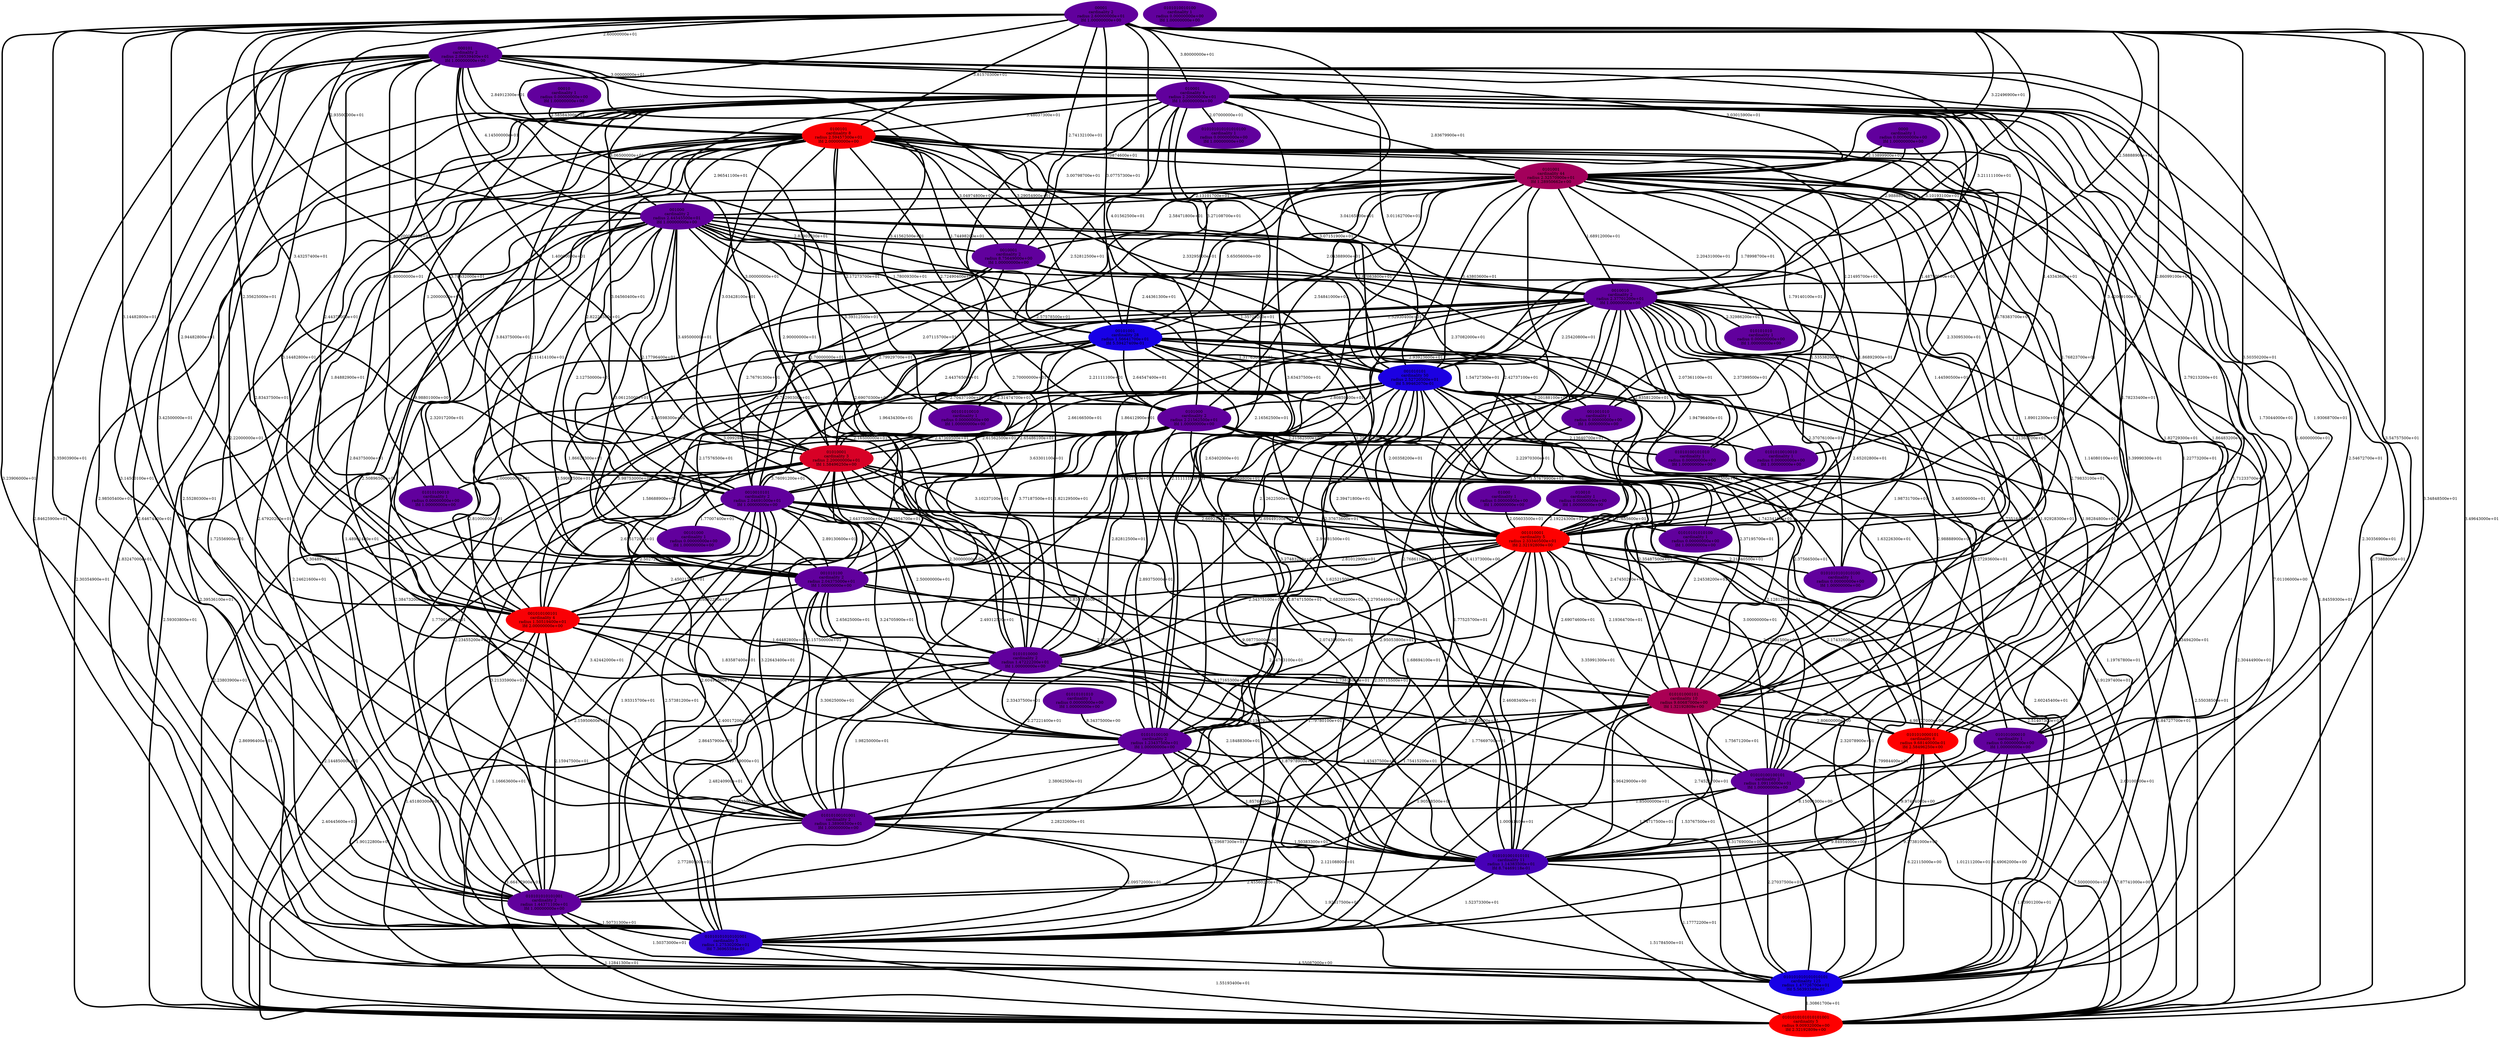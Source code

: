 graph component_cardinality_optimal_12 {
    edge[style=solid, penwidth="5", labeldistance="10"]
    01010001 [label="01010001\ncardinality 3\nradius 2.20000000e+01\nlfd 1.58496250e+00", color="#D80026", style="filled"]
    01010101010100 [label="01010101010100\ncardinality 1\nradius 0.00000000e+00\nlfd 1.00000000e+00", color="#61009D", style="filled"]
    001010001 [label="001010001\ncardinality 5\nradius 2.33340500e+01\nlfd 2.32192809e+00", color="#FE0000", style="filled"]
    01010101010101001 [label="01010101010101001\ncardinality 5\nradius 1.27530200e+01\nlfd 7.36965594e-01", color="#2E00D0", style="filled"]
    01010100100101 [label="01010100100101\ncardinality 2\nradius 1.09116000e+01\nlfd 1.00000000e+00", color="#61009D", style="filled"]
    001000 [label="001000\ncardinality 2\nradius 2.44545500e+01\nlfd 1.00000000e+00", color="#61009D", style="filled"]
    00101000 [label="00101000\ncardinality 1\nradius 0.00000000e+00\nlfd 1.00000000e+00", color="#61009D", style="filled"]
    010101010101010100 [label="010101010101010100\ncardinality 1\nradius 0.00000000e+00\nlfd 1.00000000e+00", color="#61009D", style="filled"]
    01010100010 [label="01010100010\ncardinality 1\nradius 0.00000000e+00\nlfd 1.00000000e+00", color="#61009D", style="filled"]
    0101010000101 [label="0101010000101\ncardinality 6\nradius 9.68140000e-01\nlfd 2.58496250e+00", color="#FE0000", style="filled"]
    01010100101001 [label="01010100101001\ncardinality 2\nradius 1.38908300e+01\nlfd 1.00000000e+00", color="#61009D", style="filled"]
    00010 [label="00010\ncardinality 1\nradius 0.00000000e+00\nlfd 1.00000000e+00", color="#61009D", style="filled"]
    0101010010010 [label="0101010010010\ncardinality 1\nradius 0.00000000e+00\nlfd 1.00000000e+00", color="#61009D", style="filled"]
    0101010000 [label="0101010000\ncardinality 2\nradius 1.47222200e+01\nlfd 1.00000000e+00", color="#61009D", style="filled"]
    0100101 [label="0100101\ncardinality 8\nradius 2.59457300e+01\nlfd 2.00000000e+00", color="#F90005", style="filled"]
    001010101 [label="001010101\ncardinality 50\nradius 2.52720500e+01\nlfd 5.99462070e-01", color="#1C00E2", style="filled"]
    001001010 [label="001001010\ncardinality 1\nradius 0.00000000e+00\nlfd 1.00000000e+00", color="#61009D", style="filled"]
    0101010101010100 [label="0101010101010100\ncardinality 1\nradius 0.00000000e+00\nlfd 1.00000000e+00", color="#61009D", style="filled"]
    0010001 [label="0010001\ncardinality 2\nradius 8.75649000e+00\nlfd 1.00000000e+00", color="#61009D", style="filled"]
    010001 [label="010001\ncardinality 4\nradius 2.20000000e+01\nlfd 1.00000000e+00", color="#61009D", style="filled"]
    01000 [label="01000\ncardinality 1\nradius 0.00000000e+00\nlfd 1.00000000e+00", color="#61009D", style="filled"]
    010101010 [label="010101010\ncardinality 1\nradius 0.00000000e+00\nlfd 1.00000000e+00", color="#61009D", style="filled"]
    001010100101 [label="001010100101\ncardinality 4\nradius 1.50519400e+01\nlfd 2.00000000e+00", color="#F90005", style="filled"]
    010101010101001 [label="010101010101001\ncardinality 2\nradius 1.44371100e+01\nlfd 1.00000000e+00", color="#61009D", style="filled"]
    0101001 [label="0101001\ncardinality 44\nradius 2.32570900e+01\nlfd 1.28950662e+00", color="#A3005B", style="filled"]
    0010010101 [label="0010010101\ncardinality 2\nradius 2.04691000e+01\nlfd 1.00000000e+00", color="#61009D", style="filled"]
    00101001 [label="00101001\ncardinality 28\nradius 1.56641700e+01\nlfd 5.59427409e-01", color="#1800E6", style="filled"]
    01010100100 [label="01010100100\ncardinality 2\nradius 1.23437500e+01\nlfd 1.00000000e+00", color="#61009D", style="filled"]
    000101 [label="000101\ncardinality 2\nradius 2.09539400e+01\nlfd 1.00000000e+00", color="#61009D", style="filled"]
    010101000010 [label="010101000010\ncardinality 1\nradius 0.00000000e+00\nlfd 1.00000000e+00", color="#61009D", style="filled"]
    010101000101 [label="010101000101\ncardinality 10\nradius 9.60687000e+00\nlfd 1.32192809e+00", color="#AA0054", style="filled"]
    00001 [label="00001\ncardinality 2\nradius 2.60000000e+01\nlfd 1.00000000e+00", color="#61009D", style="filled"]
    0000 [label="0000\ncardinality 1\nradius 0.00000000e+00\nlfd 1.00000000e+00", color="#61009D", style="filled"]
    0101010010100 [label="0101010010100\ncardinality 1\nradius 0.00000000e+00\nlfd 1.00000000e+00", color="#61009D", style="filled"]
    010010 [label="010010\ncardinality 1\nradius 0.00000000e+00\nlfd 1.00000000e+00", color="#61009D", style="filled"]
    010101001010101 [label="010101001010101\ncardinality 11\nradius 1.14383500e+01\nlfd 8.74469118e-01", color="#4700B7", style="filled"]
    01010100101010 [label="01010100101010\ncardinality 1\nradius 0.00000000e+00\nlfd 1.00000000e+00", color="#61009D", style="filled"]
    001010100 [label="001010100\ncardinality 2\nradius 2.04375000e+01\nlfd 1.00000000e+00", color="#61009D", style="filled"]
    0101010101010101001 [label="0101010101010101001\ncardinality 5\nradius 9.00932000e+00\nlfd 2.32192809e+00", color="#FE0000", style="filled"]
    0101000 [label="0101000\ncardinality 2\nradius 2.21562500e+01\nlfd 1.00000000e+00", color="#61009D", style="filled"]
    010101010101010101 [label="010101010101010101\ncardinality 125\nradius 1.47726700e+01\nlfd 5.56393349e-01", color="#1800E6", style="filled"]
    0010010 [label="0010010\ncardinality 2\nradius 2.37701200e+01\nlfd 1.00000000e+00", color="#61009D", style="filled"]
    01010101010 [label="01010101010\ncardinality 1\nradius 0.00000000e+00\nlfd 1.00000000e+00", color="#61009D", style="filled"]
    00101010010 [label="00101010010\ncardinality 1\nradius 0.00000000e+00\nlfd 1.00000000e+00", color="#61009D", style="filled"]
    0101001 -- 010101001010101 [label="1.73516400e+01"]
    001000 -- 01010100100 [label="3.59062500e+01"]
    0010010 -- 00101001 [label="1.52930400e+01"]
    010101001010101 -- 010101010101001 [label="2.45560200e+01"]
    0100101 -- 001010101 [label="2.33295800e+01"]
    001010100101 -- 010101010101010101 [label="1.45180300e+01"]
    0101001 -- 0101010000101 [label="1.14080100e+01"]
    00001 -- 01010001 [label="3.20000000e+01"]
    0101001 -- 001010100101 [label="9.98801000e+00"]
    0101001 -- 010101000101 [label="1.21360700e+01"]
    0000 -- 001010101 [label="1.78998700e+01"]
    0101000 -- 001010100101 [label="2.43954700e+01"]
    0100101 -- 0010010101 [label="2.82226500e+01"]
    001010001 -- 0101010000101 [label="2.17881500e+01"]
    00001 -- 010101000101 [label="3.50350200e+01"]
    0101001 -- 001001010 [label="1.79140100e+01"]
    0101000 -- 010101010101010101 [label="2.60245400e+01"]
    00001 -- 01010100101001 [label="3.42500000e+01"]
    001000 -- 010101000101 [label="2.65202800e+01"]
    00101001 -- 0101010000101 [label="1.63226300e+01"]
    010101000101 -- 010101010101001 [label="1.90598500e+01"]
    0010010101 -- 001010001 [label="2.66923300e+01"]
    001010101 -- 0101010000101 [label="2.37566500e+01"]
    00101001 -- 001010001 [label="1.29726400e+01"]
    0010010101 -- 01010101010101001 [label="2.15950600e+01"]
    00101001 -- 001010101 [label="1.31763600e+01"]
    0101001 -- 01010101010100 [label="1.86892900e+01"]
    0010010 -- 0101010101010101001 [label="2.30444900e+01"]
    0100101 -- 0101010101010101001 [label="2.30354900e+01"]
    01010001 -- 0101010000 [label="2.30000000e+01"]
    0101001 -- 010101010101010101 [label="7.01106000e+00"]
    01010001 -- 0101010101010101001 [label="2.86996400e+01"]
    000101 -- 01010100100 [label="2.83437500e+01"]
    010001 -- 0101000 [label="2.52812500e+01"]
    0101001 -- 0101010000 [label="1.86412900e+01"]
    01010100100 -- 010101010101001 [label="2.28232600e+01"]
    010101000101 -- 010101010101010101 [label="6.31769000e+00"]
    000101 -- 0101010000 [label="2.70000000e+01"]
    01010101010101001 -- 010101010101010101 [label="4.55087000e+00"]
    001000 -- 0010010 [label="2.04388900e+01"]
    00001 -- 0101001 [label="3.22496900e+01"]
    0010001 -- 001010100 [label="2.80598300e+01"]
    010101000101 -- 0101010101010101001 [label="1.01211200e+01"]
    00001 -- 0010010 [label="2.58888900e+01"]
    001010101 -- 0101010000 [label="2.69449100e+01"]
    001010100101 -- 0101010101010101001 [label="2.40445600e+01"]
    001010100101 -- 01010101010101001 [label="1.16663600e+01"]
    0010010 -- 010101000101 [label="1.98731700e+01"]
    001010101 -- 00101010010 [label="2.31474700e+01"]
    001000 -- 0010001 [label="2.83903700e+01"]
    010001 -- 010101001010101 [label="1.71233700e+01"]
    010001 -- 01010100101001 [label="2.84375000e+01"]
    001010101 -- 01010001 [label="2.66166500e+01"]
    010001 -- 0010010101 [label="3.04560400e+01"]
    00101001 -- 001010100101 [label="5.98753000e+00"]
    010101000010 -- 010101001010101 [label="9.97404000e+00"]
    0010010101 -- 00101000 [label="1.77007400e+01"]
    00101001 -- 01010100101001 [label="2.45021700e+01"]
    010001 -- 001010001 [label="3.78383700e+01"]
    0010010101 -- 01010100101001 [label="3.22643400e+01"]
    010001 -- 0101010010010 [label="1.43343600e+01"]
    00001 -- 0010010101 [label="3.43257400e+01"]
    001010100101 -- 010101010101001 [label="2.15947500e+01"]
    00101001 -- 010101010101001 [label="1.77001600e+01"]
    01010101010 -- 01010100100 [label="8.34375000e+00"]
    0010010 -- 0101000 [label="2.93923600e+01"]
    001010100 -- 01010101010101001 [label="2.49759000e+01"]
    0101000 -- 01010101010101001 [label="2.60491500e+01"]
    010101000101 -- 01010100101001 [label="1.75415200e+01"]
    0101000 -- 001010100 [label="3.77187500e+01"]
    0101001 -- 0101010101010100 [label="1.44590500e+01"]
    00001 -- 01010100100 [label="3.63437500e+01"]
    001000 -- 0101010101010101001 [label="2.59303800e+01"]
    01010100100 -- 010101001010101 [label="1.85760400e+01"]
    0101001 -- 010101010 [label="2.20431000e+01"]
    0100101 -- 001001010 [label="2.21495700e+01"]
    0101010000 -- 010101010101001 [label="2.48240900e+01"]
    000101 -- 0010010101 [label="3.78632000e+01"]
    01000 -- 001010001 [label="2.05603500e+01"]
    00001 -- 001000 [label="2.93500000e+01"]
    0010010101 -- 010101000101 [label="2.68203200e+01"]
    00001 -- 001010001 [label="2.86099100e+01"]
    01010100100 -- 01010100101001 [label="2.38062500e+01"]
    010001 -- 0100101 [label="3.48037300e+01"]
    0100101 -- 01010001 [label="3.03428100e+01"]
    001010001 -- 001010100101 [label="1.62521500e+01"]
    001010001 -- 01010100100 [label="2.95053800e+01"]
    001000 -- 01010001 [label="3.49500000e+01"]
    01010001 -- 01010100100101 [label="3.00000000e+01"]
    010001 -- 0101001 [label="2.83679900e+01"]
    00010 -- 0100101 [label="2.58584300e+01"]
    0101001 -- 0101000 [label="2.54841000e+01"]
    001010100 -- 010101001010101 [label="3.13079100e+01"]
    001010001 -- 010101001010101 [label="2.46083400e+01"]
    0010010 -- 0101010101010100 [label="2.37076100e+01"]
    00001 -- 00101001 [label="3.07757300e+01"]
    0010001 -- 0010010101 [label="2.76791300e+01"]
    000101 -- 01010100101001 [label="2.22000000e+01"]
    001010100 -- 010101010101001 [label="2.86457900e+01"]
    0010010101 -- 010101001010101 [label="3.17165300e+01"]
    0101001 -- 01010100100101 [label="2.79833100e+01"]
    0101001 -- 01010100100 [label="2.63402000e+01"]
    0100101 -- 01010101010101001 [label="1.72556900e+01"]
    001010101 -- 010101010101010101 [label="1.91297400e+01"]
    001010101 -- 0101000 [label="2.80859400e+01"]
    00001 -- 0101010000 [label="2.90000000e+01"]
    001000 -- 01010101010101001 [label="2.24621600e+01"]
    001000 -- 01010100100101 [label="3.46500000e+01"]
    010001 -- 0101010101010101001 [label="1.73888000e+01"]
    0010010 -- 010101010101010101 [label="1.83494200e+01"]
    0101001 -- 001010001 [label="1.53538200e+01"]
    010101001010101 -- 01010101010101001 [label="1.52373300e+01"]
    01010001 -- 010101000101 [label="2.47450200e+01"]
    010001 -- 01010101010101001 [label="2.64674400e+01"]
    0010010 -- 010101010 [label="2.32986200e+01"]
    001010101 -- 001001010 [label="2.20188100e+01"]
    0101000 -- 010101001010101 [label="2.07438600e+01"]
    010001 -- 01010100101010 [label="1.48750000e+01"]
    00001 -- 001010100 [label="2.35625000e+01"]
    010001 -- 010101010101001 [label="2.55280300e+01"]
    0101010000 -- 010101000101 [label="1.73815000e+01"]
    001000 -- 001010100101 [label="2.32017200e+01"]
    01010101010101001 -- 0101010101010101001 [label="1.55193400e+01"]
    0101000 -- 010101010101001 [label="3.42442000e+01"]
    0010010 -- 001010001 [label="1.94796400e+01"]
    00001 -- 0101010101010101001 [label="3.49643000e+01"]
    00001 -- 010101001010101 [label="3.54757500e+01"]
    010101000101 -- 0101010000101 [label="2.80600000e+00"]
    01010001 -- 001010100 [label="2.64375000e+01"]
    001000 -- 001010100 [label="3.06125000e+01"]
    01010001 -- 010101010101010101 [label="2.51407300e+01"]
    0010010 -- 0101010000 [label="2.11111100e+01"]
    001010100101 -- 010101001010101 [label="2.18488300e+01"]
    000101 -- 001010100 [label="2.44375000e+01"]
    000101 -- 010101010101001 [label="3.14500100e+01"]
    010101000010 -- 0101010101010101001 [label="7.87741000e+00"]
    010001 -- 00101001 [label="3.27108700e+01"]
    010001 -- 010101010101010100 [label="2.07000000e+01"]
    0101001 -- 01010001 [label="2.57578500e+01"]
    0100101 -- 0101010000 [label="2.69070300e+01"]
    00101001 -- 010101000101 [label="1.74234100e+01"]
    0010001 -- 01010001 [label="2.79929700e+01"]
    001010101 -- 01010101010101001 [label="1.68694100e+01"]
    0101001 -- 0010010101 [label="2.07115700e+01"]
    010101010101001 -- 01010101010101001 [label="1.50731300e+01"]
    010001 -- 001000 [label="3.06500000e+01"]
    001000 -- 0010010101 [label="2.17796400e+01"]
    00101001 -- 0010010101 [label="1.96434300e+01"]
    010001 -- 01010001 [label="3.00000000e+01"]
    0100101 -- 001010100 [label="2.11414100e+01"]
    01010001 -- 01010100100 [label="2.83437500e+01"]
    0101010000 -- 0101010101010101001 [label="1.90122800e+01"]
    00001 -- 010101010101001 [label="3.35903900e+01"]
    001010100 -- 010101000101 [label="2.93874000e+01"]
    00101001 -- 0101010000 [label="1.82129500e+01"]
    010101000101 -- 01010100100101 [label="1.75671200e+01"]
    010101000010 -- 01010101010101001 [label="9.37381000e+00"]
    0010001 -- 001010001 [label="2.83581200e+01"]
    001010100 -- 0101010000 [label="2.65625000e+01"]
    00101001 -- 001001010 [label="1.54727300e+01"]
    0100101 -- 0010001 [label="3.04974800e+01"]
    0101001 -- 001010101 [label="1.43803600e+01"]
    0010010101 -- 01010100100 [label="3.24705900e+01"]
    01010100101001 -- 010101010101010101 [label="1.92517500e+01"]
    0100101 -- 010101010101001 [label="2.47920200e+01"]
    0010010101 -- 001010100101 [label="2.50272800e+01"]
    000101 -- 0101001 [label="3.03015900e+01"]
    01010100100 -- 0101010101010101001 [label="1.66477900e+01"]
    001010001 -- 0101010101010101001 [label="2.60100500e+01"]
    0100101 -- 01010100100101 [label="3.39990300e+01"]
    001000 -- 001010101 [label="2.44361300e+01"]
    0101000 -- 01010100100 [label="2.89375000e+01"]
    001010001 -- 01010101010101001 [label="1.77669700e+01"]
    0101010000 -- 01010100100101 [label="2.30000000e+01"]
    0101000 -- 001010001 [label="2.83609800e+01"]
    0101001 -- 0010010 [label="1.68912000e+01"]
    0101010000 -- 01010100100 [label="2.33437500e+01"]
    0101010000 -- 010101001010101 [label="1.87978900e+01"]
    0010010101 -- 0101010101010101001 [label="2.14485000e+01"]
    0100101 -- 0101010000101 [label="1.82729300e+01"]
    0010010 -- 010101010101001 [label="2.38473200e+01"]
    0010010 -- 01010001 [label="2.21111100e+01"]
    010101000101 -- 01010100100 [label="1.79780100e+01"]
    010101000101 -- 010101000010 [label="4.98777000e+00"]
    010001 -- 01010100100 [label="2.16562500e+01"]
    001010101 -- 001010001 [label="2.00358200e+01"]
    0100101 -- 00101001 [label="1.74498200e+01"]
    0101010000101 -- 0101010101010101001 [label="7.50000000e+00"]
    001000 -- 010101010101001 [label="2.30489700e+01"]
    01010001 -- 001010001 [label="3.10237100e+01"]
    01010001 -- 010101001010101 [label="2.34763100e+01"]
    0101010000101 -- 010101001010101 [label="8.15091000e+00"]
    0010010 -- 01010100100 [label="2.37673600e+01"]
    000101 -- 001010100101 [label="2.94482800e+01"]
    010101000101 -- 01010101010101001 [label="1.00041400e+01"]
    000101 -- 01010100010 [label="1.80000000e+01"]
    001010101 -- 001010100101 [label="1.58688900e+01"]
    0000 -- 0101001 [label="2.13899900e+01"]
    001010101 -- 010101000010 [label="2.27293600e+01"]
    001001010 -- 001010001 [label="1.57679900e+01"]
    0101000 -- 0101010101010101001 [label="2.84727700e+01"]
    0101000 -- 01010100101001 [label="2.49312500e+01"]
    0101001 -- 0101010101010101001 [label="1.84559300e+01"]
    001010001 -- 0101010000 [label="2.34375100e+01"]
    00101001 -- 0101000 [label="2.64547400e+01"]
    010001 -- 001010100 [label="3.84375000e+01"]
    0101010000 -- 010101010101010101 [label="1.74717500e+01"]
    010101010101001 -- 0101010101010101001 [label="1.12841300e+01"]
    000101 -- 001000 [label="4.14500000e+01"]
    0101000 -- 0010010101 [label="3.63301100e+01"]
    010101000101 -- 010101001010101 [label="5.96429000e+00"]
    001000 -- 010101001010101 [label="2.99881500e+01"]
    010001 -- 0010001 [label="3.00798700e+01"]
    001010100 -- 010101010101010101 [label="2.74521700e+01"]
    001000 -- 01010100101001 [label="2.81000000e+01"]
    001010001 -- 01010100100101 [label="3.35991300e+01"]
    001010100 -- 01010100101001 [label="3.30625000e+01"]
    001010001 -- 0101010101010100 [label="2.21040500e+01"]
    0100101 -- 0101001 [label="1.70874600e+01"]
    00001 -- 001010101 [label="3.10193100e+01"]
    01010001 -- 0010010101 [label="3.76091200e+01"]
    00001 -- 01010101010101001 [label="3.23906000e+01"]
    0100101 -- 001000 [label="2.96541100e+01"]
    01010001 -- 001010100101 [label="2.65517200e+01"]
    0010010101 -- 0101010000 [label="2.50000000e+01"]
    0100101 -- 01010100101001 [label="2.50896500e+01"]
    000101 -- 001010101 [label="3.01162700e+01"]
    001010101 -- 0101010101010100 [label="1.97007300e+01"]
    010001 -- 010101000101 [label="1.78233400e+01"]
    0010010 -- 001010101 [label="2.25420800e+01"]
    010010 -- 001010001 [label="2.19224300e+01"]
    01010100100101 -- 010101001010101 [label="1.53767500e+01"]
    010001 -- 01010100010 [label="1.20000000e+01"]
    00001 -- 0100101 [label="3.81570300e+01"]
    0100101 -- 0010010 [label="3.04165800e+01"]
    000101 -- 010101000101 [label="2.79213200e+01"]
    010001 -- 0101010000 [label="2.70000000e+01"]
    010001 -- 010101000010 [label="1.93068700e+01"]
    0010010 -- 010101001010101 [label="2.24538200e+01"]
    010001 -- 001010101 [label="3.07151900e+01"]
    00101001 -- 010101010101010101 [label="1.19767800e+01"]
    0100101 -- 010101010101010101 [label="1.83247000e+01"]
    0010010 -- 010101000010 [label="1.98284800e+01"]
    0010010 -- 001010100101 [label="1.86628300e+01"]
    00001 -- 001010100101 [label="3.14482800e+01"]
    0101001 -- 00101001 [label="5.65056000e+00"]
    001000 -- 00101001 [label="1.78009300e+01"]
    0010010 -- 001010100 [label="2.65486100e+01"]
    0101010000101 -- 010101010101010101 [label="6.22115000e+00"]
    01010001 -- 01010100101001 [label="2.15750000e+01"]
    000101 -- 0100101 [label="2.84912300e+01"]
    01010001 -- 01010101010101001 [label="2.57381200e+01"]
    00001 -- 000101 [label="2.60000000e+01"]
    01010100100101 -- 01010100101001 [label="1.85000000e+01"]
    0100101 -- 010101001010101 [label="2.39471800e+01"]
    010001 -- 01010100100101 [label="1.60000000e+01"]
    0010010 -- 01010101010101001 [label="1.77525700e+01"]
    0101001 -- 001000 [label="2.13101700e+01"]
    0101000 -- 0101010000 [label="2.82812500e+01"]
    000101 -- 010101010101010101 [label="2.84625900e+01"]
    000101 -- 010001 [label="3.00000000e+01"]
    001000 -- 0101000 [label="3.39312500e+01"]
    001010001 -- 01010100101001 [label="2.35715500e+01"]
    001010101 -- 01010100100 [label="3.27483200e+01"]
    01010100100 -- 01010100100101 [label="1.43437500e+01"]
    0100101 -- 001010100101 [label="1.84882900e+01"]
    00101001 -- 01010101010101001 [label="9.08775000e+00"]
    001010001 -- 010101000010 [label="2.17432600e+01"]
    001010001 -- 001010100 [label="2.81012900e+01"]
    001000 -- 010101010101010101 [label="2.39536100e+01"]
    000101 -- 0010010 [label="3.21111100e+01"]
    00001 -- 010001 [label="3.80000000e+01"]
    00001 -- 0101000 [label="4.01562500e+01"]
    000101 -- 010101001010101 [label="2.54672700e+01"]
    0010010101 -- 010101010101010101 [label="2.32078900e+01"]
    01010100100101 -- 0101010101010101001 [label="1.83901200e+01"]
    0010001 -- 0010010 [label="2.87083800e+01"]
    0010010101 -- 010101010101001 [label="1.93315700e+01"]
    010001 -- 0101010000101 [label="1.73044000e+01"]
    01010001 -- 010101010101001 [label="3.21335900e+01"]
    010101010101001 -- 010101010101010101 [label="1.50373000e+01"]
    001000 -- 0101010000 [label="2.16500000e+01"]
    0010010 -- 01010100101010 [label="2.07361100e+01"]
    00001 -- 0010001 [label="2.74132100e+01"]
    000101 -- 01010001 [label="1.40000000e+01"]
    0100101 -- 010101000101 [label="1.89012300e+01"]
    001010101 -- 010101000101 [label="2.37195700e+01"]
    001010101 -- 01010100101001 [label="2.87471500e+01"]
    0101000 -- 010101000101 [label="2.35487500e+01"]
    0010010 -- 01010100100101 [label="2.98888900e+01"]
    0101000 -- 01010100101010 [label="2.21562500e+01"]
    0100101 -- 0101000 [label="2.72490400e+01"]
    0101001 -- 01010101010101001 [label="5.41373000e+00"]
    0100101 -- 0101010101010100 [label="1.76823700e+01"]
    01010100101001 -- 010101010101001 [label="2.77280500e+01"]
    010101001010101 -- 010101010101010101 [label="1.17772200e+01"]
    000101 -- 001010001 [label="3.42069100e+01"]
    0100101 -- 010101000010 [label="1.86483200e+01"]
    0100101 -- 00101010010 [label="2.17273700e+01"]
    0010010 -- 0101010000101 [label="1.92928300e+01"]
    0101001 -- 001010100 [label="2.44376500e+01"]
    0101001 -- 010101010101001 [label="1.48961400e+01"]
    01010100100 -- 010101010101010101 [label="2.12108800e+01"]
    0101010000 -- 01010100101001 [label="1.98250000e+01"]
    0000 -- 001010001 [label="2.33095300e+01"]
    00101001 -- 010101001010101 [label="2.27954400e+01"]
    001010101 -- 010101001010101 [label="2.69074600e+01"]
    0101000 -- 0101010010010 [label="2.13640700e+01"]
    001010001 -- 010101010101010101 [label="1.79984400e+01"]
    0101000 -- 01010001 [label="2.61562500e+01"]
    001010101 -- 01010101010100 [label="2.22970300e+01"]
    010101001010101 -- 0101010101010101001 [label="1.51784500e+01"]
    0100101 -- 01010100100 [label="3.09929400e+01"]
    0010010101 -- 01010101010100 [label="1.27655600e+01"]
    01010100100101 -- 010101010101010101 [label="2.27037500e+01"]
    010001 -- 0010010 [label="2.98888900e+01"]
    001010100101 -- 0101010000 [label="1.64482800e+01"]
    000101 -- 0101000 [label="3.41562500e+01"]
    001010001 -- 010101000101 [label="2.19364700e+01"]
    00001 -- 010101010101010101 [label="3.34848500e+01"]
    0101001 -- 01010100101001 [label="2.12622500e+01"]
    010001 -- 010101010101010101 [label="2.30356900e+01"]
    010101010101010101 -- 0101010101010101001 [label="1.30861700e+01"]
    0101001 -- 0010001 [label="2.58471800e+01"]
    0010010101 -- 001010100 [label="2.89130600e+01"]
    001010100101 -- 010101000101 [label="1.83587400e+01"]
    001010101 -- 0101010101010101001 [label="2.55038500e+01"]
    001010100 -- 001010100101 [label="2.09892200e+01"]
    00101001 -- 0101010101010101001 [label="2.23803900e+01"]
    01010100101001 -- 010101001010101 [label="1.50383300e+01"]
    010001 -- 001010100101 [label="3.14482800e+01"]
    000101 -- 00101001 [label="3.29054900e+01"]
    0100101 -- 001010001 [label="2.37082000e+01"]
    001010101 -- 001010100 [label="2.62922700e+01"]
    001010101 -- 0010010101 [label="2.47369500e+01"]
    0010010 -- 01010100101001 [label="2.76861100e+01"]
    01010100101001 -- 01010101010101001 [label="2.09572000e+01"]
    01010001 -- 01010100010 [label="2.00000000e+01"]
    000101 -- 01010101010101001 [label="2.98505400e+01"]
    010101000010 -- 010101010101010101 [label="6.49062000e+00"]
    001010001 -- 010101010101001 [label="2.27221400e+01"]
    001000 -- 00101000 [label="2.12750000e+01"]
    0010010 -- 0101010010010 [label="2.37399500e+01"]
    00101001 -- 01010001 [label="2.70437100e+01"]
    0010010 -- 0010010101 [label="2.76290300e+01"]
    0101010000 -- 01010101010101001 [label="1.63635000e+01"]
    001010100101 -- 01010100101001 [label="2.40017200e+01"]
    0101000 -- 01010100100101 [label="2.12812500e+01"]
    0010001 -- 001010101 [label="1.35720200e+01"]
    001010101 -- 010101010101001 [label="2.23455200e+01"]
    01010100100 -- 01010101010101001 [label="2.29687300e+01"]
    001000 -- 001010001 [label="2.42737100e+01"]
    0101001 -- 010101000010 [label="1.22773200e+01"]
    00101001 -- 001010100 [label="2.17576500e+01"]
    0101010000101 -- 01010101010101001 [label="9.84954000e+00"]
}

